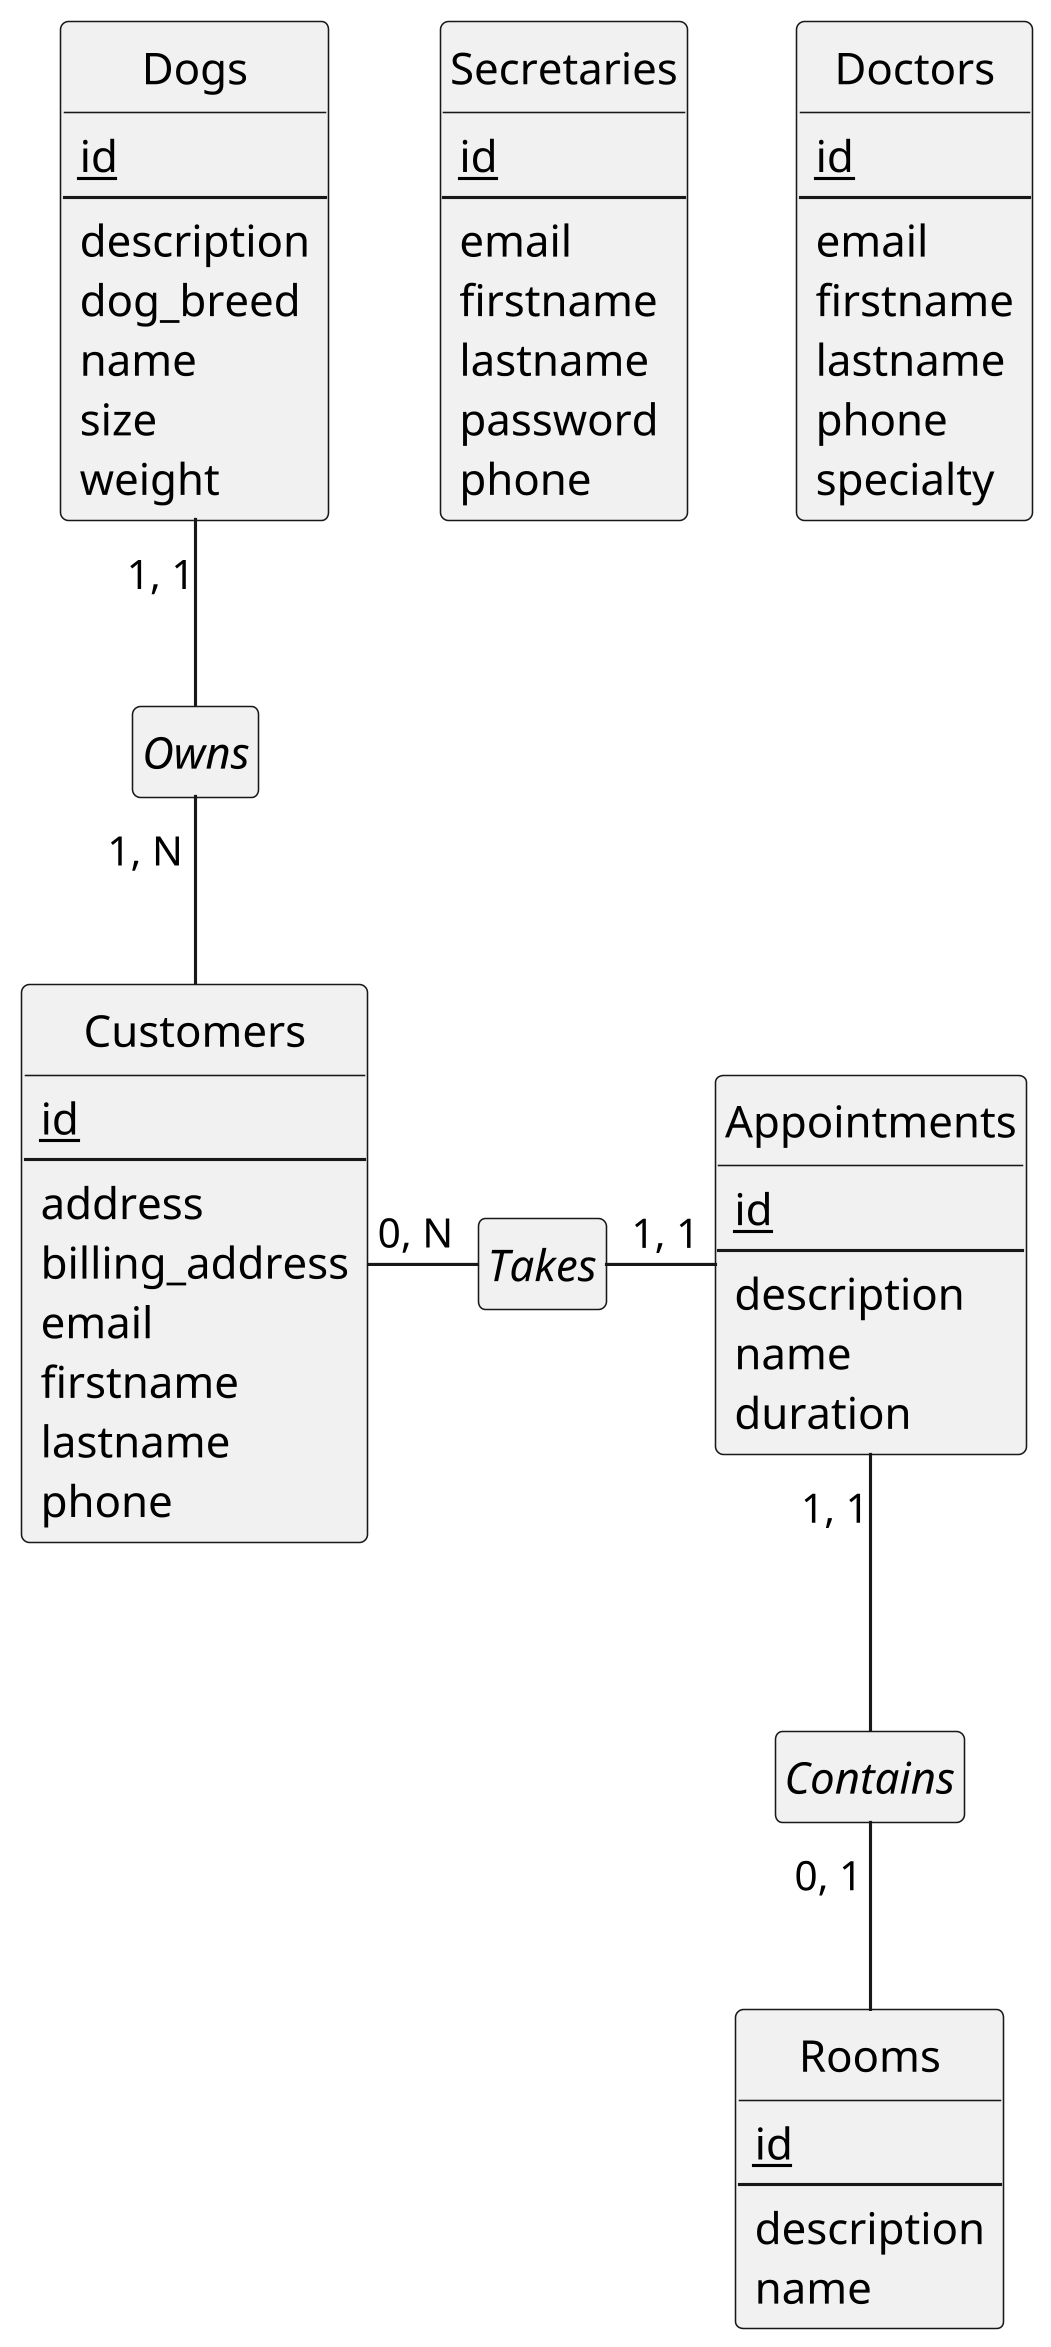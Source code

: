 @startuml

!define table(x) class x << (T,#FFAAAA) >>
!define verb(x) interface x << (V,#FFAAAA) >>
!define primary_key(x) <u>x</u>
skinparam dpi 300
hide methods
hide empty members
hide circle
hide stereotypes

table(Secretaries) {
    primary_key(id)
    --
    email
    firstname
    lastname
    password
    phone
}

table(Doctors) {
    primary_key(id)
    --
    email
    firstname
    lastname
    phone
    specialty
}

table(Customers) {
    primary_key(id)
    --
    address
    billing_address
    email
    firstname
    lastname
    phone
}

table(Appointments) {
        primary_key(id)
        --
        description
        name
        duration
}

table(Dogs) {
    primary_key(id)
    --
    description
    dog_breed
    name
    size
    weight
}

table(Rooms) {
    primary_key(id)
    --
    description
    name
}

verb(Contains)
verb(Owns)
verb(Takes)

Appointments "1, 1" -- Contains
Contains "0, 1" -- Rooms

Dogs "1, 1" -- Owns
Owns "1, N" -- Customers

Customers "0, N" - Takes
Takes "1, 1" - Appointments

@enduml
